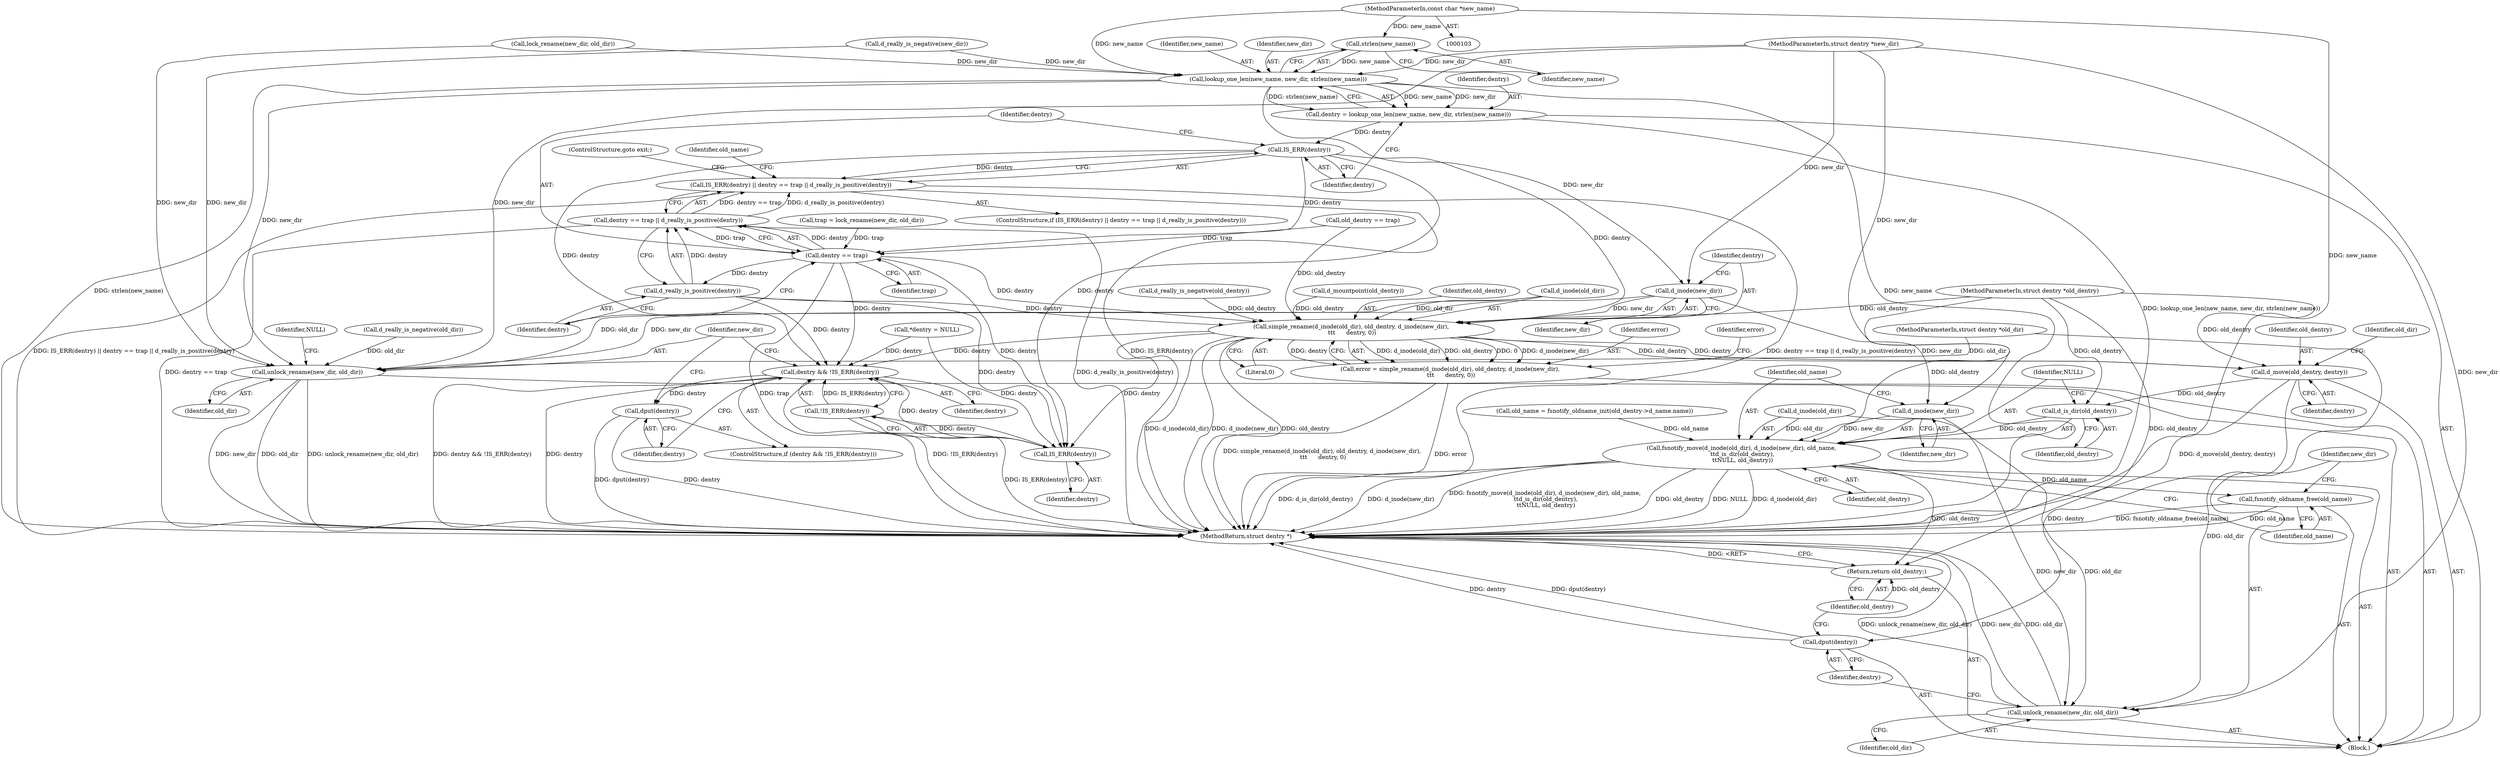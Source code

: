 digraph "1_linux_49d31c2f389acfe83417083e1208422b4091cd9e@API" {
"1000144" [label="(Call,strlen(new_name))"];
"1000107" [label="(MethodParameterIn,const char *new_name)"];
"1000141" [label="(Call,lookup_one_len(new_name, new_dir, strlen(new_name)))"];
"1000139" [label="(Call,dentry = lookup_one_len(new_name, new_dir, strlen(new_name)))"];
"1000148" [label="(Call,IS_ERR(dentry))"];
"1000147" [label="(Call,IS_ERR(dentry) || dentry == trap || d_really_is_positive(dentry))"];
"1000151" [label="(Call,dentry == trap)"];
"1000150" [label="(Call,dentry == trap || d_really_is_positive(dentry))"];
"1000154" [label="(Call,d_really_is_positive(dentry))"];
"1000167" [label="(Call,simple_rename(d_inode(old_dir), old_dentry, d_inode(new_dir),\n \t\t\t      dentry, 0))"];
"1000165" [label="(Call,error = simple_rename(d_inode(old_dir), old_dentry, d_inode(new_dir),\n \t\t\t      dentry, 0))"];
"1000181" [label="(Call,d_move(old_dentry, dentry))"];
"1000190" [label="(Call,d_is_dir(old_dentry))"];
"1000184" [label="(Call,fsnotify_move(d_inode(old_dir), d_inode(new_dir), old_name,\n \t\td_is_dir(old_dentry),\n \t\tNULL, old_dentry))"];
"1000194" [label="(Call,fsnotify_oldname_free(old_name))"];
"1000201" [label="(Return,return old_dentry;)"];
"1000199" [label="(Call,dput(dentry))"];
"1000205" [label="(Call,dentry && !IS_ERR(dentry))"];
"1000210" [label="(Call,dput(dentry))"];
"1000208" [label="(Call,IS_ERR(dentry))"];
"1000207" [label="(Call,!IS_ERR(dentry))"];
"1000171" [label="(Call,d_inode(new_dir))"];
"1000187" [label="(Call,d_inode(new_dir))"];
"1000196" [label="(Call,unlock_rename(new_dir, old_dir))"];
"1000212" [label="(Call,unlock_rename(new_dir, old_dir))"];
"1000185" [label="(Call,d_inode(old_dir))"];
"1000166" [label="(Identifier,error)"];
"1000217" [label="(MethodReturn,struct dentry *)"];
"1000157" [label="(Call,old_name = fsnotify_oldname_init(old_dentry->d_name.name))"];
"1000198" [label="(Identifier,old_dir)"];
"1000104" [label="(MethodParameterIn,struct dentry *old_dir)"];
"1000150" [label="(Call,dentry == trap || d_really_is_positive(dentry))"];
"1000197" [label="(Identifier,new_dir)"];
"1000156" [label="(ControlStructure,goto exit;)"];
"1000146" [label="(ControlStructure,if (IS_ERR(dentry) || dentry == trap || d_really_is_positive(dentry)))"];
"1000158" [label="(Identifier,old_name)"];
"1000116" [label="(Call,trap = lock_rename(new_dir, old_dir))"];
"1000191" [label="(Identifier,old_dentry)"];
"1000111" [label="(Call,*dentry = NULL)"];
"1000187" [label="(Call,d_inode(new_dir))"];
"1000142" [label="(Identifier,new_name)"];
"1000201" [label="(Return,return old_dentry;)"];
"1000155" [label="(Identifier,dentry)"];
"1000213" [label="(Identifier,new_dir)"];
"1000130" [label="(Call,d_really_is_negative(old_dentry))"];
"1000108" [label="(Block,)"];
"1000176" [label="(Identifier,error)"];
"1000199" [label="(Call,dput(dentry))"];
"1000194" [label="(Call,fsnotify_oldname_free(old_name))"];
"1000204" [label="(ControlStructure,if (dentry && !IS_ERR(dentry)))"];
"1000189" [label="(Identifier,old_name)"];
"1000214" [label="(Identifier,old_dir)"];
"1000148" [label="(Call,IS_ERR(dentry))"];
"1000211" [label="(Identifier,dentry)"];
"1000136" [label="(Call,d_mountpoint(old_dentry))"];
"1000107" [label="(MethodParameterIn,const char *new_name)"];
"1000125" [label="(Call,d_really_is_negative(new_dir))"];
"1000170" [label="(Identifier,old_dentry)"];
"1000192" [label="(Identifier,NULL)"];
"1000209" [label="(Identifier,dentry)"];
"1000165" [label="(Call,error = simple_rename(d_inode(old_dir), old_dentry, d_inode(new_dir),\n \t\t\t      dentry, 0))"];
"1000168" [label="(Call,d_inode(old_dir))"];
"1000143" [label="(Identifier,new_dir)"];
"1000140" [label="(Identifier,dentry)"];
"1000188" [label="(Identifier,new_dir)"];
"1000181" [label="(Call,d_move(old_dentry, dentry))"];
"1000154" [label="(Call,d_really_is_positive(dentry))"];
"1000200" [label="(Identifier,dentry)"];
"1000167" [label="(Call,simple_rename(d_inode(old_dir), old_dentry, d_inode(new_dir),\n \t\t\t      dentry, 0))"];
"1000205" [label="(Call,dentry && !IS_ERR(dentry))"];
"1000196" [label="(Call,unlock_rename(new_dir, old_dir))"];
"1000206" [label="(Identifier,dentry)"];
"1000174" [label="(Literal,0)"];
"1000210" [label="(Call,dput(dentry))"];
"1000149" [label="(Identifier,dentry)"];
"1000133" [label="(Call,old_dentry == trap)"];
"1000184" [label="(Call,fsnotify_move(d_inode(old_dir), d_inode(new_dir), old_name,\n \t\td_is_dir(old_dentry),\n \t\tNULL, old_dentry))"];
"1000190" [label="(Call,d_is_dir(old_dentry))"];
"1000182" [label="(Identifier,old_dentry)"];
"1000195" [label="(Identifier,old_name)"];
"1000141" [label="(Call,lookup_one_len(new_name, new_dir, strlen(new_name)))"];
"1000172" [label="(Identifier,new_dir)"];
"1000173" [label="(Identifier,dentry)"];
"1000186" [label="(Identifier,old_dir)"];
"1000208" [label="(Call,IS_ERR(dentry))"];
"1000216" [label="(Identifier,NULL)"];
"1000153" [label="(Identifier,trap)"];
"1000147" [label="(Call,IS_ERR(dentry) || dentry == trap || d_really_is_positive(dentry))"];
"1000151" [label="(Call,dentry == trap)"];
"1000145" [label="(Identifier,new_name)"];
"1000183" [label="(Identifier,dentry)"];
"1000105" [label="(MethodParameterIn,struct dentry *old_dentry)"];
"1000212" [label="(Call,unlock_rename(new_dir, old_dir))"];
"1000193" [label="(Identifier,old_dentry)"];
"1000152" [label="(Identifier,dentry)"];
"1000139" [label="(Call,dentry = lookup_one_len(new_name, new_dir, strlen(new_name)))"];
"1000207" [label="(Call,!IS_ERR(dentry))"];
"1000106" [label="(MethodParameterIn,struct dentry *new_dir)"];
"1000118" [label="(Call,lock_rename(new_dir, old_dir))"];
"1000144" [label="(Call,strlen(new_name))"];
"1000171" [label="(Call,d_inode(new_dir))"];
"1000123" [label="(Call,d_really_is_negative(old_dir))"];
"1000202" [label="(Identifier,old_dentry)"];
"1000144" -> "1000141"  [label="AST: "];
"1000144" -> "1000145"  [label="CFG: "];
"1000145" -> "1000144"  [label="AST: "];
"1000141" -> "1000144"  [label="CFG: "];
"1000144" -> "1000141"  [label="DDG: new_name"];
"1000107" -> "1000144"  [label="DDG: new_name"];
"1000107" -> "1000103"  [label="AST: "];
"1000107" -> "1000217"  [label="DDG: new_name"];
"1000107" -> "1000141"  [label="DDG: new_name"];
"1000141" -> "1000139"  [label="AST: "];
"1000142" -> "1000141"  [label="AST: "];
"1000143" -> "1000141"  [label="AST: "];
"1000139" -> "1000141"  [label="CFG: "];
"1000141" -> "1000217"  [label="DDG: new_name"];
"1000141" -> "1000217"  [label="DDG: strlen(new_name)"];
"1000141" -> "1000139"  [label="DDG: new_name"];
"1000141" -> "1000139"  [label="DDG: new_dir"];
"1000141" -> "1000139"  [label="DDG: strlen(new_name)"];
"1000125" -> "1000141"  [label="DDG: new_dir"];
"1000118" -> "1000141"  [label="DDG: new_dir"];
"1000106" -> "1000141"  [label="DDG: new_dir"];
"1000141" -> "1000171"  [label="DDG: new_dir"];
"1000141" -> "1000212"  [label="DDG: new_dir"];
"1000139" -> "1000108"  [label="AST: "];
"1000140" -> "1000139"  [label="AST: "];
"1000149" -> "1000139"  [label="CFG: "];
"1000139" -> "1000217"  [label="DDG: lookup_one_len(new_name, new_dir, strlen(new_name))"];
"1000139" -> "1000148"  [label="DDG: dentry"];
"1000148" -> "1000147"  [label="AST: "];
"1000148" -> "1000149"  [label="CFG: "];
"1000149" -> "1000148"  [label="AST: "];
"1000152" -> "1000148"  [label="CFG: "];
"1000147" -> "1000148"  [label="CFG: "];
"1000148" -> "1000147"  [label="DDG: dentry"];
"1000148" -> "1000151"  [label="DDG: dentry"];
"1000148" -> "1000167"  [label="DDG: dentry"];
"1000148" -> "1000205"  [label="DDG: dentry"];
"1000148" -> "1000208"  [label="DDG: dentry"];
"1000147" -> "1000146"  [label="AST: "];
"1000147" -> "1000150"  [label="CFG: "];
"1000150" -> "1000147"  [label="AST: "];
"1000156" -> "1000147"  [label="CFG: "];
"1000158" -> "1000147"  [label="CFG: "];
"1000147" -> "1000217"  [label="DDG: IS_ERR(dentry)"];
"1000147" -> "1000217"  [label="DDG: dentry == trap || d_really_is_positive(dentry)"];
"1000147" -> "1000217"  [label="DDG: IS_ERR(dentry) || dentry == trap || d_really_is_positive(dentry)"];
"1000150" -> "1000147"  [label="DDG: dentry == trap"];
"1000150" -> "1000147"  [label="DDG: d_really_is_positive(dentry)"];
"1000151" -> "1000150"  [label="AST: "];
"1000151" -> "1000153"  [label="CFG: "];
"1000152" -> "1000151"  [label="AST: "];
"1000153" -> "1000151"  [label="AST: "];
"1000155" -> "1000151"  [label="CFG: "];
"1000150" -> "1000151"  [label="CFG: "];
"1000151" -> "1000217"  [label="DDG: trap"];
"1000151" -> "1000150"  [label="DDG: dentry"];
"1000151" -> "1000150"  [label="DDG: trap"];
"1000116" -> "1000151"  [label="DDG: trap"];
"1000133" -> "1000151"  [label="DDG: trap"];
"1000151" -> "1000154"  [label="DDG: dentry"];
"1000151" -> "1000167"  [label="DDG: dentry"];
"1000151" -> "1000205"  [label="DDG: dentry"];
"1000151" -> "1000208"  [label="DDG: dentry"];
"1000150" -> "1000154"  [label="CFG: "];
"1000154" -> "1000150"  [label="AST: "];
"1000150" -> "1000217"  [label="DDG: dentry == trap"];
"1000150" -> "1000217"  [label="DDG: d_really_is_positive(dentry)"];
"1000154" -> "1000150"  [label="DDG: dentry"];
"1000154" -> "1000155"  [label="CFG: "];
"1000155" -> "1000154"  [label="AST: "];
"1000154" -> "1000167"  [label="DDG: dentry"];
"1000154" -> "1000205"  [label="DDG: dentry"];
"1000154" -> "1000208"  [label="DDG: dentry"];
"1000167" -> "1000165"  [label="AST: "];
"1000167" -> "1000174"  [label="CFG: "];
"1000168" -> "1000167"  [label="AST: "];
"1000170" -> "1000167"  [label="AST: "];
"1000171" -> "1000167"  [label="AST: "];
"1000173" -> "1000167"  [label="AST: "];
"1000174" -> "1000167"  [label="AST: "];
"1000165" -> "1000167"  [label="CFG: "];
"1000167" -> "1000217"  [label="DDG: d_inode(old_dir)"];
"1000167" -> "1000217"  [label="DDG: d_inode(new_dir)"];
"1000167" -> "1000217"  [label="DDG: old_dentry"];
"1000167" -> "1000165"  [label="DDG: d_inode(old_dir)"];
"1000167" -> "1000165"  [label="DDG: old_dentry"];
"1000167" -> "1000165"  [label="DDG: 0"];
"1000167" -> "1000165"  [label="DDG: d_inode(new_dir)"];
"1000167" -> "1000165"  [label="DDG: dentry"];
"1000168" -> "1000167"  [label="DDG: old_dir"];
"1000133" -> "1000167"  [label="DDG: old_dentry"];
"1000136" -> "1000167"  [label="DDG: old_dentry"];
"1000130" -> "1000167"  [label="DDG: old_dentry"];
"1000105" -> "1000167"  [label="DDG: old_dentry"];
"1000171" -> "1000167"  [label="DDG: new_dir"];
"1000167" -> "1000181"  [label="DDG: old_dentry"];
"1000167" -> "1000181"  [label="DDG: dentry"];
"1000167" -> "1000205"  [label="DDG: dentry"];
"1000167" -> "1000208"  [label="DDG: dentry"];
"1000165" -> "1000108"  [label="AST: "];
"1000166" -> "1000165"  [label="AST: "];
"1000176" -> "1000165"  [label="CFG: "];
"1000165" -> "1000217"  [label="DDG: error"];
"1000165" -> "1000217"  [label="DDG: simple_rename(d_inode(old_dir), old_dentry, d_inode(new_dir),\n \t\t\t      dentry, 0)"];
"1000181" -> "1000108"  [label="AST: "];
"1000181" -> "1000183"  [label="CFG: "];
"1000182" -> "1000181"  [label="AST: "];
"1000183" -> "1000181"  [label="AST: "];
"1000186" -> "1000181"  [label="CFG: "];
"1000181" -> "1000217"  [label="DDG: d_move(old_dentry, dentry)"];
"1000105" -> "1000181"  [label="DDG: old_dentry"];
"1000181" -> "1000190"  [label="DDG: old_dentry"];
"1000181" -> "1000199"  [label="DDG: dentry"];
"1000190" -> "1000184"  [label="AST: "];
"1000190" -> "1000191"  [label="CFG: "];
"1000191" -> "1000190"  [label="AST: "];
"1000192" -> "1000190"  [label="CFG: "];
"1000190" -> "1000184"  [label="DDG: old_dentry"];
"1000105" -> "1000190"  [label="DDG: old_dentry"];
"1000184" -> "1000108"  [label="AST: "];
"1000184" -> "1000193"  [label="CFG: "];
"1000185" -> "1000184"  [label="AST: "];
"1000187" -> "1000184"  [label="AST: "];
"1000189" -> "1000184"  [label="AST: "];
"1000192" -> "1000184"  [label="AST: "];
"1000193" -> "1000184"  [label="AST: "];
"1000195" -> "1000184"  [label="CFG: "];
"1000184" -> "1000217"  [label="DDG: d_inode(old_dir)"];
"1000184" -> "1000217"  [label="DDG: d_is_dir(old_dentry)"];
"1000184" -> "1000217"  [label="DDG: d_inode(new_dir)"];
"1000184" -> "1000217"  [label="DDG: fsnotify_move(d_inode(old_dir), d_inode(new_dir), old_name,\n \t\td_is_dir(old_dentry),\n \t\tNULL, old_dentry)"];
"1000184" -> "1000217"  [label="DDG: old_dentry"];
"1000184" -> "1000217"  [label="DDG: NULL"];
"1000185" -> "1000184"  [label="DDG: old_dir"];
"1000187" -> "1000184"  [label="DDG: new_dir"];
"1000157" -> "1000184"  [label="DDG: old_name"];
"1000105" -> "1000184"  [label="DDG: old_dentry"];
"1000184" -> "1000194"  [label="DDG: old_name"];
"1000184" -> "1000201"  [label="DDG: old_dentry"];
"1000194" -> "1000108"  [label="AST: "];
"1000194" -> "1000195"  [label="CFG: "];
"1000195" -> "1000194"  [label="AST: "];
"1000197" -> "1000194"  [label="CFG: "];
"1000194" -> "1000217"  [label="DDG: fsnotify_oldname_free(old_name)"];
"1000194" -> "1000217"  [label="DDG: old_name"];
"1000201" -> "1000108"  [label="AST: "];
"1000201" -> "1000202"  [label="CFG: "];
"1000202" -> "1000201"  [label="AST: "];
"1000217" -> "1000201"  [label="CFG: "];
"1000201" -> "1000217"  [label="DDG: <RET>"];
"1000202" -> "1000201"  [label="DDG: old_dentry"];
"1000105" -> "1000201"  [label="DDG: old_dentry"];
"1000199" -> "1000108"  [label="AST: "];
"1000199" -> "1000200"  [label="CFG: "];
"1000200" -> "1000199"  [label="AST: "];
"1000202" -> "1000199"  [label="CFG: "];
"1000199" -> "1000217"  [label="DDG: dentry"];
"1000199" -> "1000217"  [label="DDG: dput(dentry)"];
"1000205" -> "1000204"  [label="AST: "];
"1000205" -> "1000206"  [label="CFG: "];
"1000205" -> "1000207"  [label="CFG: "];
"1000206" -> "1000205"  [label="AST: "];
"1000207" -> "1000205"  [label="AST: "];
"1000211" -> "1000205"  [label="CFG: "];
"1000213" -> "1000205"  [label="CFG: "];
"1000205" -> "1000217"  [label="DDG: dentry && !IS_ERR(dentry)"];
"1000205" -> "1000217"  [label="DDG: dentry"];
"1000205" -> "1000217"  [label="DDG: !IS_ERR(dentry)"];
"1000208" -> "1000205"  [label="DDG: dentry"];
"1000111" -> "1000205"  [label="DDG: dentry"];
"1000207" -> "1000205"  [label="DDG: IS_ERR(dentry)"];
"1000205" -> "1000210"  [label="DDG: dentry"];
"1000210" -> "1000204"  [label="AST: "];
"1000210" -> "1000211"  [label="CFG: "];
"1000211" -> "1000210"  [label="AST: "];
"1000213" -> "1000210"  [label="CFG: "];
"1000210" -> "1000217"  [label="DDG: dput(dentry)"];
"1000210" -> "1000217"  [label="DDG: dentry"];
"1000208" -> "1000207"  [label="AST: "];
"1000208" -> "1000209"  [label="CFG: "];
"1000209" -> "1000208"  [label="AST: "];
"1000207" -> "1000208"  [label="CFG: "];
"1000208" -> "1000207"  [label="DDG: dentry"];
"1000111" -> "1000208"  [label="DDG: dentry"];
"1000207" -> "1000217"  [label="DDG: IS_ERR(dentry)"];
"1000171" -> "1000172"  [label="CFG: "];
"1000172" -> "1000171"  [label="AST: "];
"1000173" -> "1000171"  [label="CFG: "];
"1000106" -> "1000171"  [label="DDG: new_dir"];
"1000171" -> "1000187"  [label="DDG: new_dir"];
"1000171" -> "1000212"  [label="DDG: new_dir"];
"1000187" -> "1000188"  [label="CFG: "];
"1000188" -> "1000187"  [label="AST: "];
"1000189" -> "1000187"  [label="CFG: "];
"1000106" -> "1000187"  [label="DDG: new_dir"];
"1000187" -> "1000196"  [label="DDG: new_dir"];
"1000196" -> "1000108"  [label="AST: "];
"1000196" -> "1000198"  [label="CFG: "];
"1000197" -> "1000196"  [label="AST: "];
"1000198" -> "1000196"  [label="AST: "];
"1000200" -> "1000196"  [label="CFG: "];
"1000196" -> "1000217"  [label="DDG: unlock_rename(new_dir, old_dir)"];
"1000196" -> "1000217"  [label="DDG: new_dir"];
"1000196" -> "1000217"  [label="DDG: old_dir"];
"1000106" -> "1000196"  [label="DDG: new_dir"];
"1000185" -> "1000196"  [label="DDG: old_dir"];
"1000104" -> "1000196"  [label="DDG: old_dir"];
"1000212" -> "1000108"  [label="AST: "];
"1000212" -> "1000214"  [label="CFG: "];
"1000213" -> "1000212"  [label="AST: "];
"1000214" -> "1000212"  [label="AST: "];
"1000216" -> "1000212"  [label="CFG: "];
"1000212" -> "1000217"  [label="DDG: old_dir"];
"1000212" -> "1000217"  [label="DDG: unlock_rename(new_dir, old_dir)"];
"1000212" -> "1000217"  [label="DDG: new_dir"];
"1000125" -> "1000212"  [label="DDG: new_dir"];
"1000118" -> "1000212"  [label="DDG: new_dir"];
"1000106" -> "1000212"  [label="DDG: new_dir"];
"1000168" -> "1000212"  [label="DDG: old_dir"];
"1000123" -> "1000212"  [label="DDG: old_dir"];
"1000104" -> "1000212"  [label="DDG: old_dir"];
}
